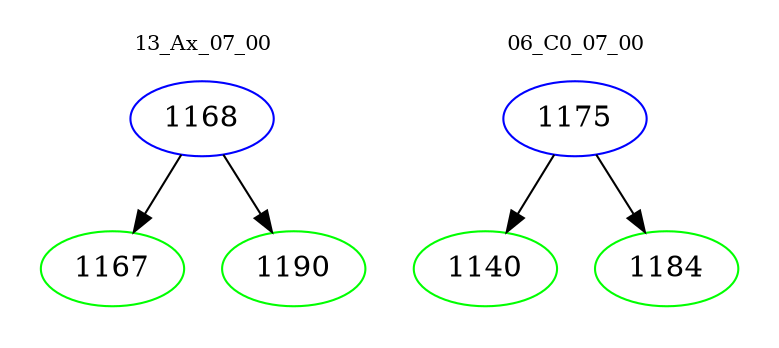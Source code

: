 digraph{
subgraph cluster_0 {
color = white
label = "13_Ax_07_00";
fontsize=10;
T0_1168 [label="1168", color="blue"]
T0_1168 -> T0_1167 [color="black"]
T0_1167 [label="1167", color="green"]
T0_1168 -> T0_1190 [color="black"]
T0_1190 [label="1190", color="green"]
}
subgraph cluster_1 {
color = white
label = "06_C0_07_00";
fontsize=10;
T1_1175 [label="1175", color="blue"]
T1_1175 -> T1_1140 [color="black"]
T1_1140 [label="1140", color="green"]
T1_1175 -> T1_1184 [color="black"]
T1_1184 [label="1184", color="green"]
}
}
